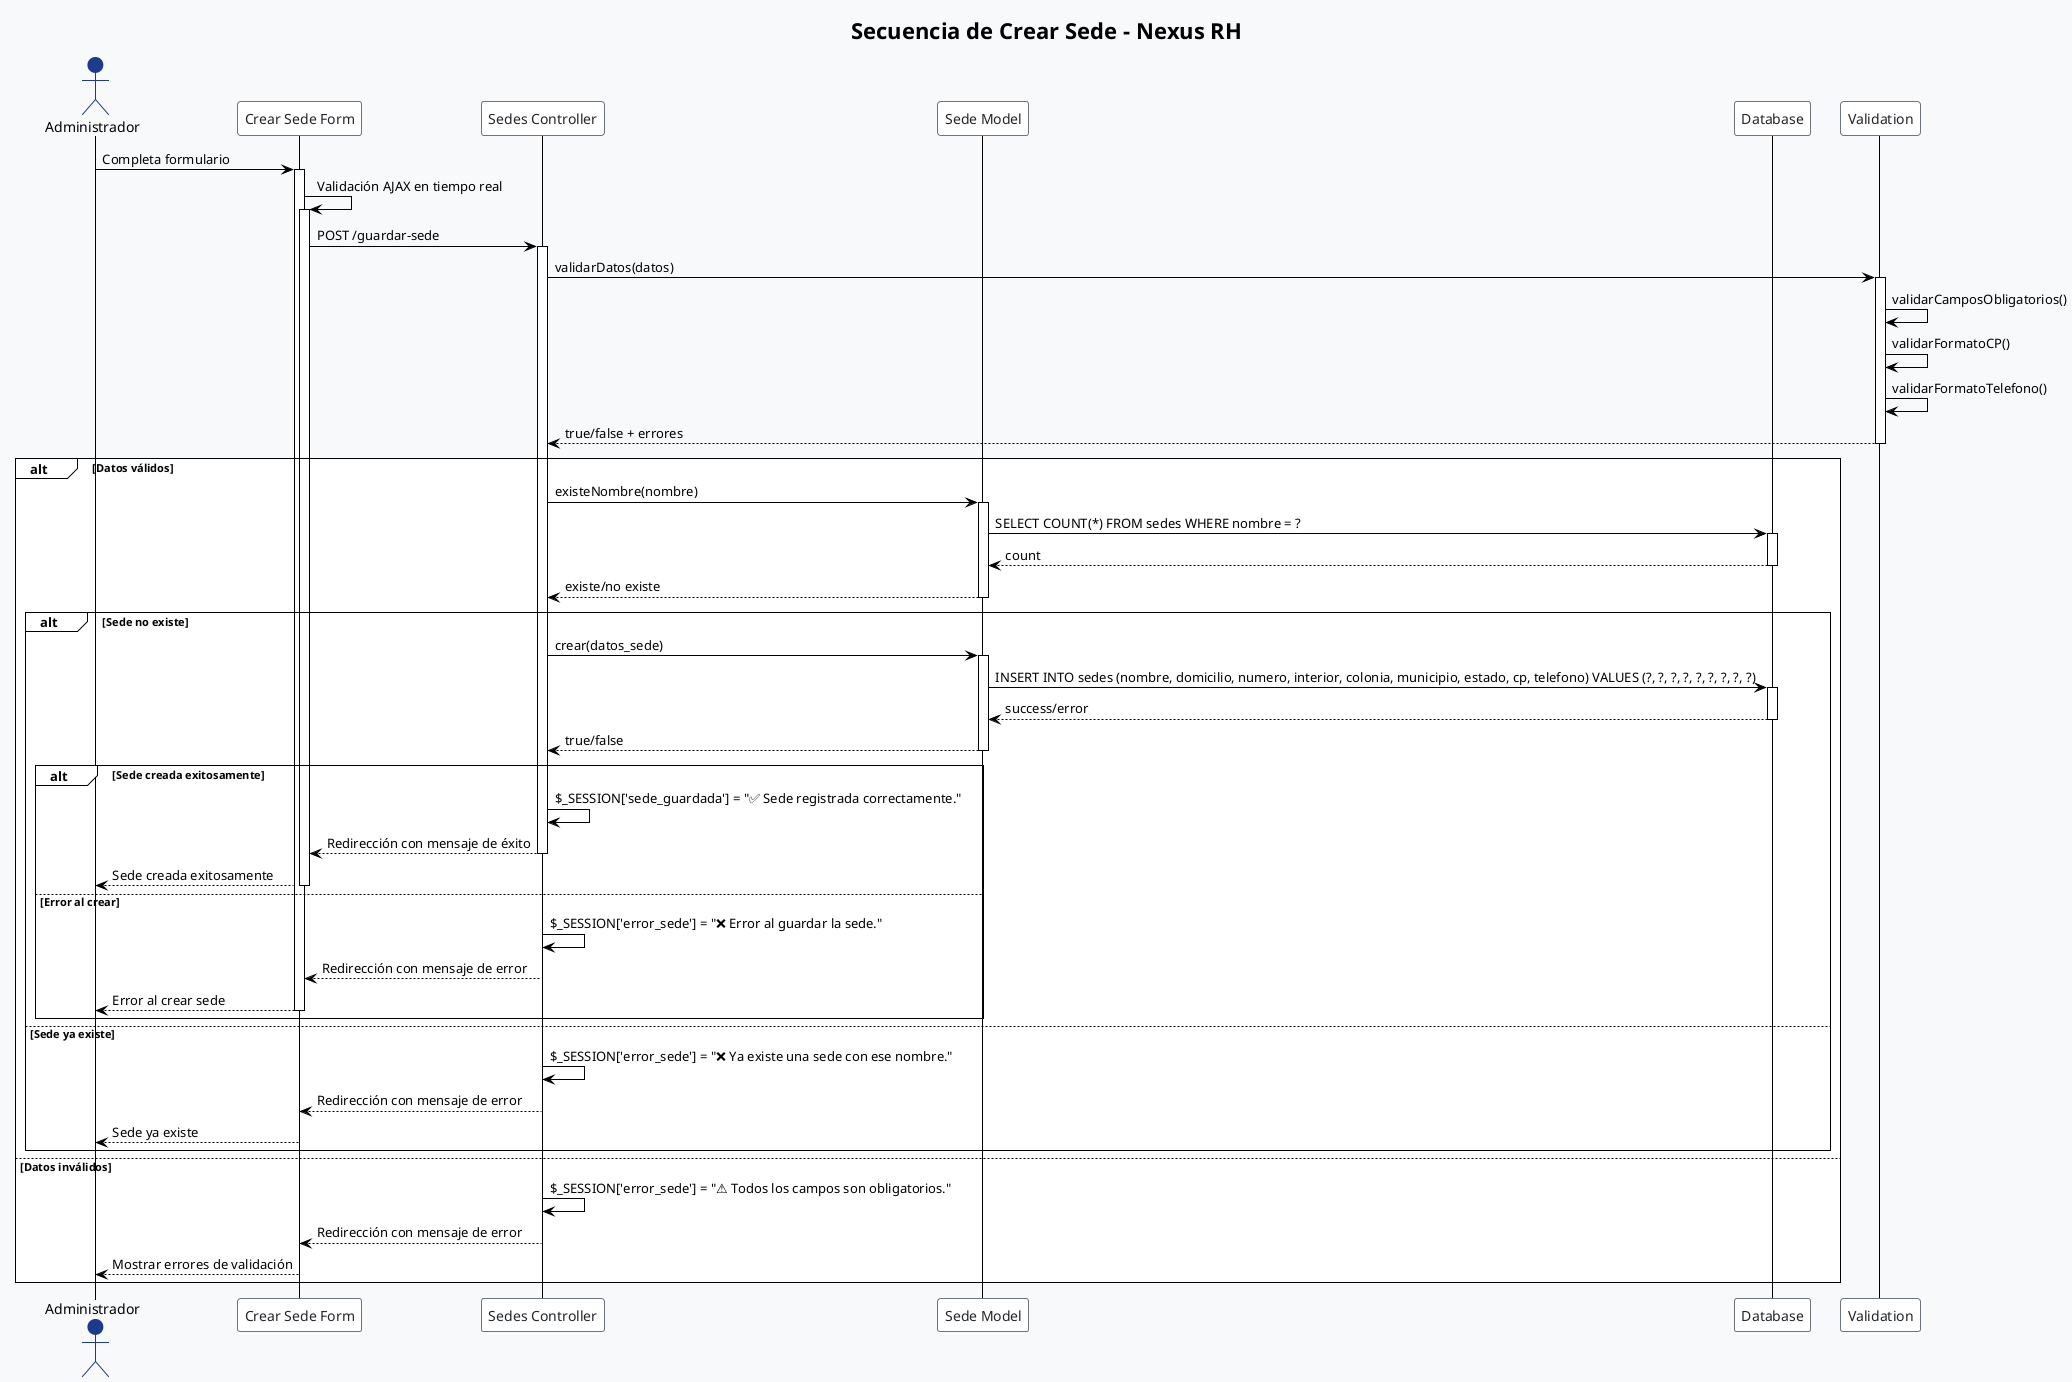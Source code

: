 @startuml "Nexus RH - Secuencia de Crear Sede"
!theme plain
skinparam backgroundColor #F8F9FA
skinparam participant {
    BackgroundColor #FFFFFF
    BorderColor #6c757d
    FontColor #212529
}
skinparam actor {
    BackgroundColor #1e3a8a
    BorderColor #1e3a8a
    FontColor #000000
}

title "Secuencia de Crear Sede - Nexus RH"

actor Administrador
participant "Crear Sede Form" as Form
participant "Sedes Controller" as Controller
participant "Sede Model" as Model
participant "Database" as DB
participant "Validation" as Validation

Administrador -> Form: Completa formulario
activate Form

Form -> Form: Validación AJAX en tiempo real
activate Form

Form -> Controller: POST /guardar-sede
activate Controller

Controller -> Validation: validarDatos(datos)
activate Validation
Validation -> Validation: validarCamposObligatorios()
Validation -> Validation: validarFormatoCP()
Validation -> Validation: validarFormatoTelefono()
Validation --> Controller: true/false + errores
deactivate Validation

alt Datos válidos
    Controller -> Model: existeNombre(nombre)
    activate Model
    
    Model -> DB: SELECT COUNT(*) FROM sedes WHERE nombre = ?
    activate DB
    DB --> Model: count
    deactivate DB
    
    Model --> Controller: existe/no existe
    deactivate Model
    
    alt Sede no existe
        Controller -> Model: crear(datos_sede)
        activate Model
        
        Model -> DB: INSERT INTO sedes (nombre, domicilio, numero, interior, colonia, municipio, estado, cp, telefono) VALUES (?, ?, ?, ?, ?, ?, ?, ?, ?)
        activate DB
        DB --> Model: success/error
        deactivate DB
        
        Model --> Controller: true/false
        deactivate Model
        
        alt Sede creada exitosamente
            Controller -> Controller: $_SESSION['sede_guardada'] = "✅ Sede registrada correctamente."
            Controller --> Form: Redirección con mensaje de éxito
            deactivate Controller
            Form --> Administrador: Sede creada exitosamente
            deactivate Form
        else Error al crear
            Controller -> Controller: $_SESSION['error_sede'] = "❌ Error al guardar la sede."
            Controller --> Form: Redirección con mensaje de error
            deactivate Controller
            Form --> Administrador: Error al crear sede
            deactivate Form
        end
        
    else Sede ya existe
        Controller -> Controller: $_SESSION['error_sede'] = "❌ Ya existe una sede con ese nombre."
        Controller --> Form: Redirección con mensaje de error
        deactivate Controller
        Form --> Administrador: Sede ya existe
        deactivate Form
    end
    
else Datos inválidos
    Controller -> Controller: $_SESSION['error_sede'] = "⚠️ Todos los campos son obligatorios."
    Controller --> Form: Redirección con mensaje de error
    deactivate Controller
    Form --> Administrador: Mostrar errores de validación
    deactivate Form
end

@enduml 